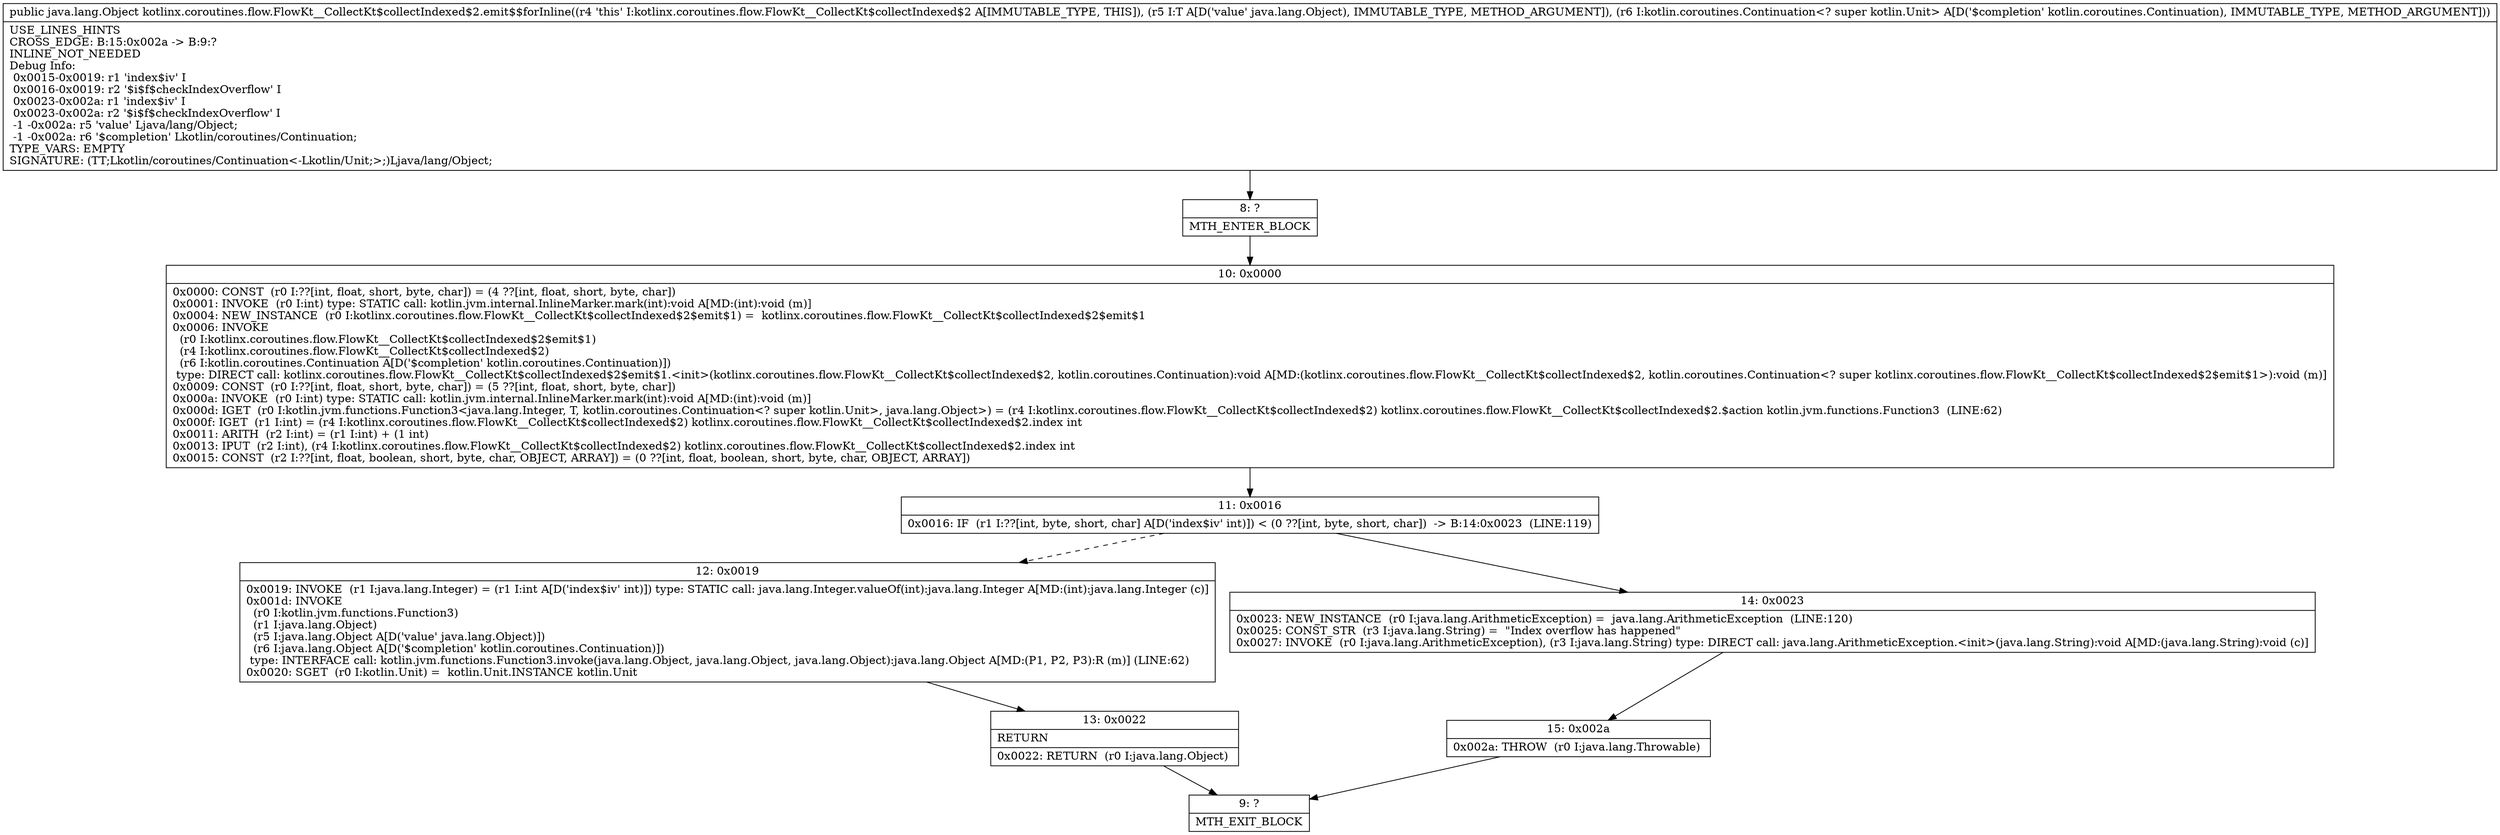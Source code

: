 digraph "CFG forkotlinx.coroutines.flow.FlowKt__CollectKt$collectIndexed$2.emit$$forInline(Ljava\/lang\/Object;Lkotlin\/coroutines\/Continuation;)Ljava\/lang\/Object;" {
Node_8 [shape=record,label="{8\:\ ?|MTH_ENTER_BLOCK\l}"];
Node_10 [shape=record,label="{10\:\ 0x0000|0x0000: CONST  (r0 I:??[int, float, short, byte, char]) = (4 ??[int, float, short, byte, char]) \l0x0001: INVOKE  (r0 I:int) type: STATIC call: kotlin.jvm.internal.InlineMarker.mark(int):void A[MD:(int):void (m)]\l0x0004: NEW_INSTANCE  (r0 I:kotlinx.coroutines.flow.FlowKt__CollectKt$collectIndexed$2$emit$1) =  kotlinx.coroutines.flow.FlowKt__CollectKt$collectIndexed$2$emit$1 \l0x0006: INVOKE  \l  (r0 I:kotlinx.coroutines.flow.FlowKt__CollectKt$collectIndexed$2$emit$1)\l  (r4 I:kotlinx.coroutines.flow.FlowKt__CollectKt$collectIndexed$2)\l  (r6 I:kotlin.coroutines.Continuation A[D('$completion' kotlin.coroutines.Continuation)])\l type: DIRECT call: kotlinx.coroutines.flow.FlowKt__CollectKt$collectIndexed$2$emit$1.\<init\>(kotlinx.coroutines.flow.FlowKt__CollectKt$collectIndexed$2, kotlin.coroutines.Continuation):void A[MD:(kotlinx.coroutines.flow.FlowKt__CollectKt$collectIndexed$2, kotlin.coroutines.Continuation\<? super kotlinx.coroutines.flow.FlowKt__CollectKt$collectIndexed$2$emit$1\>):void (m)]\l0x0009: CONST  (r0 I:??[int, float, short, byte, char]) = (5 ??[int, float, short, byte, char]) \l0x000a: INVOKE  (r0 I:int) type: STATIC call: kotlin.jvm.internal.InlineMarker.mark(int):void A[MD:(int):void (m)]\l0x000d: IGET  (r0 I:kotlin.jvm.functions.Function3\<java.lang.Integer, T, kotlin.coroutines.Continuation\<? super kotlin.Unit\>, java.lang.Object\>) = (r4 I:kotlinx.coroutines.flow.FlowKt__CollectKt$collectIndexed$2) kotlinx.coroutines.flow.FlowKt__CollectKt$collectIndexed$2.$action kotlin.jvm.functions.Function3  (LINE:62)\l0x000f: IGET  (r1 I:int) = (r4 I:kotlinx.coroutines.flow.FlowKt__CollectKt$collectIndexed$2) kotlinx.coroutines.flow.FlowKt__CollectKt$collectIndexed$2.index int \l0x0011: ARITH  (r2 I:int) = (r1 I:int) + (1 int) \l0x0013: IPUT  (r2 I:int), (r4 I:kotlinx.coroutines.flow.FlowKt__CollectKt$collectIndexed$2) kotlinx.coroutines.flow.FlowKt__CollectKt$collectIndexed$2.index int \l0x0015: CONST  (r2 I:??[int, float, boolean, short, byte, char, OBJECT, ARRAY]) = (0 ??[int, float, boolean, short, byte, char, OBJECT, ARRAY]) \l}"];
Node_11 [shape=record,label="{11\:\ 0x0016|0x0016: IF  (r1 I:??[int, byte, short, char] A[D('index$iv' int)]) \< (0 ??[int, byte, short, char])  \-\> B:14:0x0023  (LINE:119)\l}"];
Node_12 [shape=record,label="{12\:\ 0x0019|0x0019: INVOKE  (r1 I:java.lang.Integer) = (r1 I:int A[D('index$iv' int)]) type: STATIC call: java.lang.Integer.valueOf(int):java.lang.Integer A[MD:(int):java.lang.Integer (c)]\l0x001d: INVOKE  \l  (r0 I:kotlin.jvm.functions.Function3)\l  (r1 I:java.lang.Object)\l  (r5 I:java.lang.Object A[D('value' java.lang.Object)])\l  (r6 I:java.lang.Object A[D('$completion' kotlin.coroutines.Continuation)])\l type: INTERFACE call: kotlin.jvm.functions.Function3.invoke(java.lang.Object, java.lang.Object, java.lang.Object):java.lang.Object A[MD:(P1, P2, P3):R (m)] (LINE:62)\l0x0020: SGET  (r0 I:kotlin.Unit) =  kotlin.Unit.INSTANCE kotlin.Unit \l}"];
Node_13 [shape=record,label="{13\:\ 0x0022|RETURN\l|0x0022: RETURN  (r0 I:java.lang.Object) \l}"];
Node_9 [shape=record,label="{9\:\ ?|MTH_EXIT_BLOCK\l}"];
Node_14 [shape=record,label="{14\:\ 0x0023|0x0023: NEW_INSTANCE  (r0 I:java.lang.ArithmeticException) =  java.lang.ArithmeticException  (LINE:120)\l0x0025: CONST_STR  (r3 I:java.lang.String) =  \"Index overflow has happened\" \l0x0027: INVOKE  (r0 I:java.lang.ArithmeticException), (r3 I:java.lang.String) type: DIRECT call: java.lang.ArithmeticException.\<init\>(java.lang.String):void A[MD:(java.lang.String):void (c)]\l}"];
Node_15 [shape=record,label="{15\:\ 0x002a|0x002a: THROW  (r0 I:java.lang.Throwable) \l}"];
MethodNode[shape=record,label="{public java.lang.Object kotlinx.coroutines.flow.FlowKt__CollectKt$collectIndexed$2.emit$$forInline((r4 'this' I:kotlinx.coroutines.flow.FlowKt__CollectKt$collectIndexed$2 A[IMMUTABLE_TYPE, THIS]), (r5 I:T A[D('value' java.lang.Object), IMMUTABLE_TYPE, METHOD_ARGUMENT]), (r6 I:kotlin.coroutines.Continuation\<? super kotlin.Unit\> A[D('$completion' kotlin.coroutines.Continuation), IMMUTABLE_TYPE, METHOD_ARGUMENT]))  | USE_LINES_HINTS\lCROSS_EDGE: B:15:0x002a \-\> B:9:?\lINLINE_NOT_NEEDED\lDebug Info:\l  0x0015\-0x0019: r1 'index$iv' I\l  0x0016\-0x0019: r2 '$i$f$checkIndexOverflow' I\l  0x0023\-0x002a: r1 'index$iv' I\l  0x0023\-0x002a: r2 '$i$f$checkIndexOverflow' I\l  \-1 \-0x002a: r5 'value' Ljava\/lang\/Object;\l  \-1 \-0x002a: r6 '$completion' Lkotlin\/coroutines\/Continuation;\lTYPE_VARS: EMPTY\lSIGNATURE: (TT;Lkotlin\/coroutines\/Continuation\<\-Lkotlin\/Unit;\>;)Ljava\/lang\/Object;\l}"];
MethodNode -> Node_8;Node_8 -> Node_10;
Node_10 -> Node_11;
Node_11 -> Node_12[style=dashed];
Node_11 -> Node_14;
Node_12 -> Node_13;
Node_13 -> Node_9;
Node_14 -> Node_15;
Node_15 -> Node_9;
}

